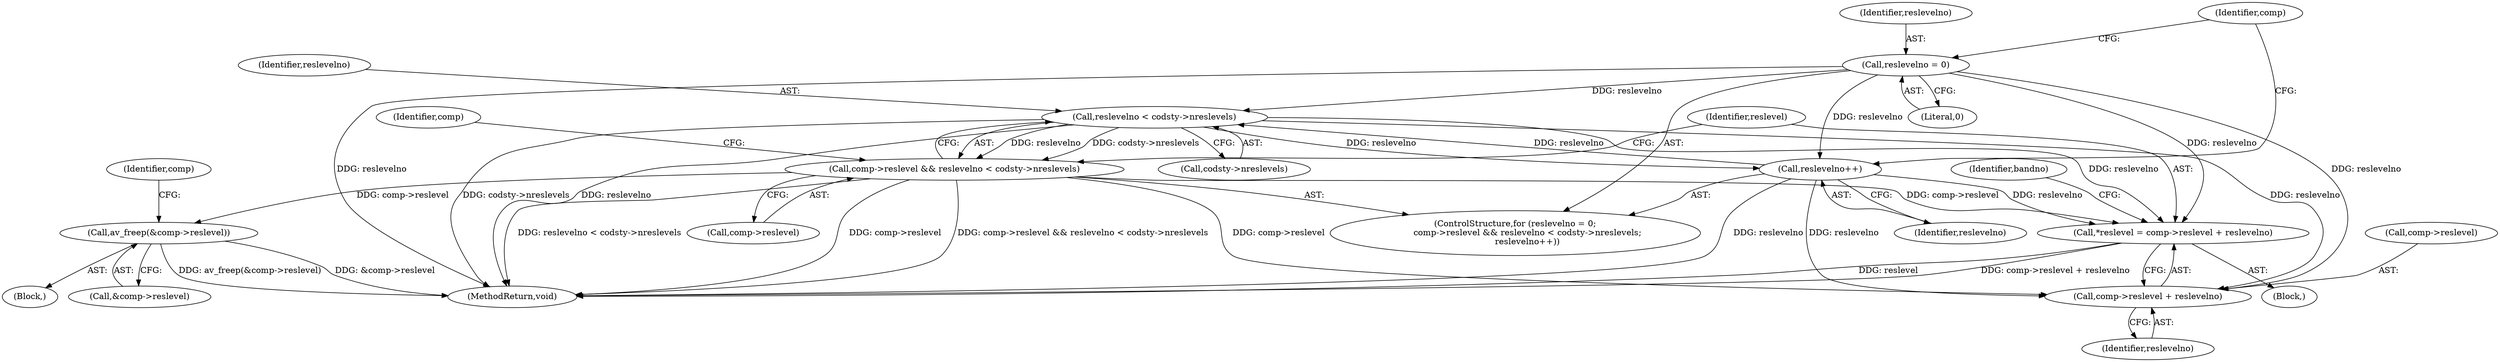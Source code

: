 digraph "0_FFmpeg_912ce9dd2080c5837285a471d750fa311e09b555@pointer" {
"1000115" [label="(Call,reslevelno < codsty->nreslevels)"];
"1000120" [label="(Call,reslevelno++)"];
"1000115" [label="(Call,reslevelno < codsty->nreslevels)"];
"1000108" [label="(Call,reslevelno = 0)"];
"1000111" [label="(Call,comp->reslevel && reslevelno < codsty->nreslevels)"];
"1000124" [label="(Call,*reslevel = comp->reslevel + reslevelno)"];
"1000126" [label="(Call,comp->reslevel + reslevelno)"];
"1000210" [label="(Call,av_freep(&comp->reslevel))"];
"1000112" [label="(Call,comp->reslevel)"];
"1000127" [label="(Call,comp->reslevel)"];
"1000116" [label="(Identifier,reslevelno)"];
"1000107" [label="(ControlStructure,for (reslevelno = 0;\n         comp->reslevel && reslevelno < codsty->nreslevels;\n         reslevelno++))"];
"1000121" [label="(Identifier,reslevelno)"];
"1000126" [label="(Call,comp->reslevel + reslevelno)"];
"1000124" [label="(Call,*reslevel = comp->reslevel + reslevelno)"];
"1000125" [label="(Identifier,reslevel)"];
"1000109" [label="(Identifier,reslevelno)"];
"1000218" [label="(Identifier,comp)"];
"1000113" [label="(Identifier,comp)"];
"1000110" [label="(Literal,0)"];
"1000208" [label="(Identifier,comp)"];
"1000117" [label="(Call,codsty->nreslevels)"];
"1000115" [label="(Call,reslevelno < codsty->nreslevels)"];
"1000133" [label="(Identifier,bandno)"];
"1000225" [label="(MethodReturn,void)"];
"1000111" [label="(Call,comp->reslevel && reslevelno < codsty->nreslevels)"];
"1000108" [label="(Call,reslevelno = 0)"];
"1000210" [label="(Call,av_freep(&comp->reslevel))"];
"1000211" [label="(Call,&comp->reslevel)"];
"1000120" [label="(Call,reslevelno++)"];
"1000122" [label="(Block,)"];
"1000130" [label="(Identifier,reslevelno)"];
"1000103" [label="(Block,)"];
"1000115" -> "1000111"  [label="AST: "];
"1000115" -> "1000117"  [label="CFG: "];
"1000116" -> "1000115"  [label="AST: "];
"1000117" -> "1000115"  [label="AST: "];
"1000111" -> "1000115"  [label="CFG: "];
"1000115" -> "1000225"  [label="DDG: codsty->nreslevels"];
"1000115" -> "1000225"  [label="DDG: reslevelno"];
"1000115" -> "1000111"  [label="DDG: reslevelno"];
"1000115" -> "1000111"  [label="DDG: codsty->nreslevels"];
"1000120" -> "1000115"  [label="DDG: reslevelno"];
"1000108" -> "1000115"  [label="DDG: reslevelno"];
"1000115" -> "1000120"  [label="DDG: reslevelno"];
"1000115" -> "1000124"  [label="DDG: reslevelno"];
"1000115" -> "1000126"  [label="DDG: reslevelno"];
"1000120" -> "1000107"  [label="AST: "];
"1000120" -> "1000121"  [label="CFG: "];
"1000121" -> "1000120"  [label="AST: "];
"1000113" -> "1000120"  [label="CFG: "];
"1000120" -> "1000225"  [label="DDG: reslevelno"];
"1000108" -> "1000120"  [label="DDG: reslevelno"];
"1000120" -> "1000124"  [label="DDG: reslevelno"];
"1000120" -> "1000126"  [label="DDG: reslevelno"];
"1000108" -> "1000107"  [label="AST: "];
"1000108" -> "1000110"  [label="CFG: "];
"1000109" -> "1000108"  [label="AST: "];
"1000110" -> "1000108"  [label="AST: "];
"1000113" -> "1000108"  [label="CFG: "];
"1000108" -> "1000225"  [label="DDG: reslevelno"];
"1000108" -> "1000124"  [label="DDG: reslevelno"];
"1000108" -> "1000126"  [label="DDG: reslevelno"];
"1000111" -> "1000107"  [label="AST: "];
"1000111" -> "1000112"  [label="CFG: "];
"1000112" -> "1000111"  [label="AST: "];
"1000125" -> "1000111"  [label="CFG: "];
"1000208" -> "1000111"  [label="CFG: "];
"1000111" -> "1000225"  [label="DDG: reslevelno < codsty->nreslevels"];
"1000111" -> "1000225"  [label="DDG: comp->reslevel"];
"1000111" -> "1000225"  [label="DDG: comp->reslevel && reslevelno < codsty->nreslevels"];
"1000111" -> "1000124"  [label="DDG: comp->reslevel"];
"1000111" -> "1000126"  [label="DDG: comp->reslevel"];
"1000111" -> "1000210"  [label="DDG: comp->reslevel"];
"1000124" -> "1000122"  [label="AST: "];
"1000124" -> "1000126"  [label="CFG: "];
"1000125" -> "1000124"  [label="AST: "];
"1000126" -> "1000124"  [label="AST: "];
"1000133" -> "1000124"  [label="CFG: "];
"1000124" -> "1000225"  [label="DDG: comp->reslevel + reslevelno"];
"1000124" -> "1000225"  [label="DDG: reslevel"];
"1000126" -> "1000130"  [label="CFG: "];
"1000127" -> "1000126"  [label="AST: "];
"1000130" -> "1000126"  [label="AST: "];
"1000210" -> "1000103"  [label="AST: "];
"1000210" -> "1000211"  [label="CFG: "];
"1000211" -> "1000210"  [label="AST: "];
"1000218" -> "1000210"  [label="CFG: "];
"1000210" -> "1000225"  [label="DDG: av_freep(&comp->reslevel)"];
"1000210" -> "1000225"  [label="DDG: &comp->reslevel"];
}
